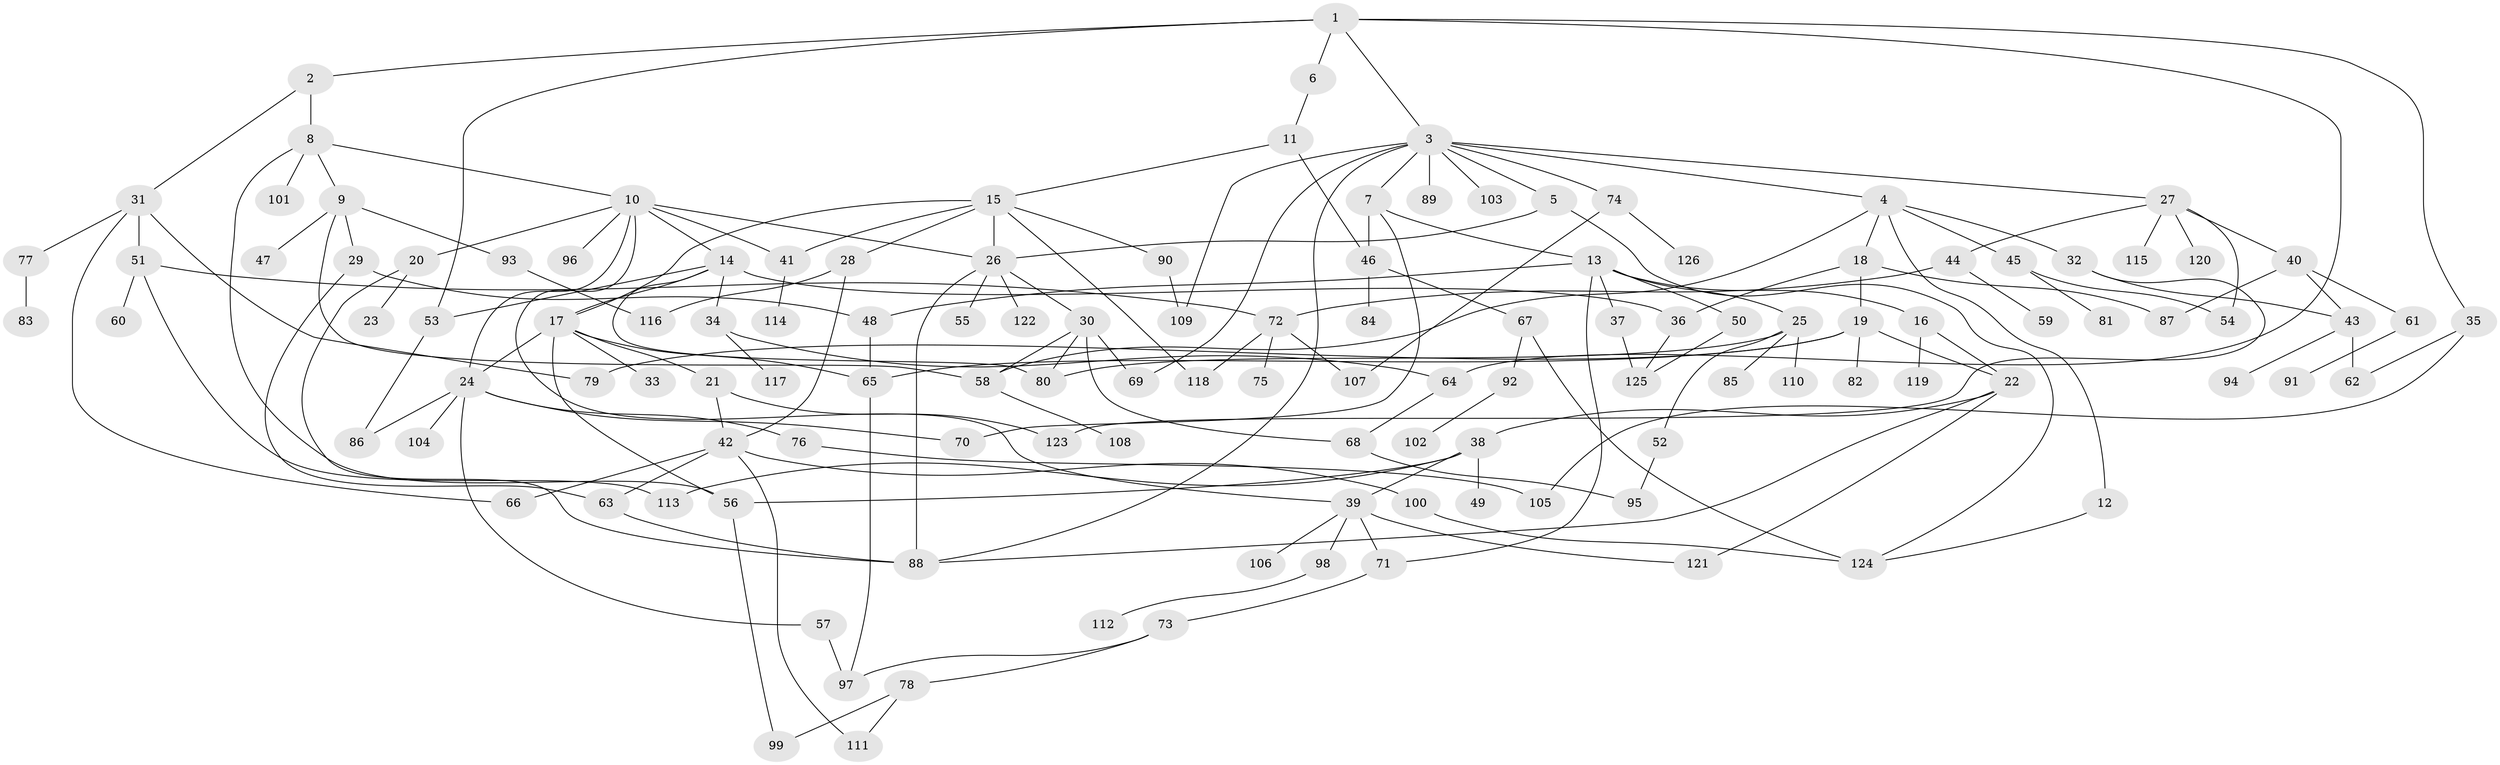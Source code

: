 // Generated by graph-tools (version 1.1) at 2025/34/03/09/25 02:34:19]
// undirected, 126 vertices, 181 edges
graph export_dot {
graph [start="1"]
  node [color=gray90,style=filled];
  1;
  2;
  3;
  4;
  5;
  6;
  7;
  8;
  9;
  10;
  11;
  12;
  13;
  14;
  15;
  16;
  17;
  18;
  19;
  20;
  21;
  22;
  23;
  24;
  25;
  26;
  27;
  28;
  29;
  30;
  31;
  32;
  33;
  34;
  35;
  36;
  37;
  38;
  39;
  40;
  41;
  42;
  43;
  44;
  45;
  46;
  47;
  48;
  49;
  50;
  51;
  52;
  53;
  54;
  55;
  56;
  57;
  58;
  59;
  60;
  61;
  62;
  63;
  64;
  65;
  66;
  67;
  68;
  69;
  70;
  71;
  72;
  73;
  74;
  75;
  76;
  77;
  78;
  79;
  80;
  81;
  82;
  83;
  84;
  85;
  86;
  87;
  88;
  89;
  90;
  91;
  92;
  93;
  94;
  95;
  96;
  97;
  98;
  99;
  100;
  101;
  102;
  103;
  104;
  105;
  106;
  107;
  108;
  109;
  110;
  111;
  112;
  113;
  114;
  115;
  116;
  117;
  118;
  119;
  120;
  121;
  122;
  123;
  124;
  125;
  126;
  1 -- 2;
  1 -- 3;
  1 -- 6;
  1 -- 35;
  1 -- 64;
  1 -- 53;
  2 -- 8;
  2 -- 31;
  3 -- 4;
  3 -- 5;
  3 -- 7;
  3 -- 27;
  3 -- 69;
  3 -- 74;
  3 -- 89;
  3 -- 103;
  3 -- 109;
  3 -- 88;
  4 -- 12;
  4 -- 18;
  4 -- 32;
  4 -- 45;
  4 -- 58;
  5 -- 26;
  5 -- 124;
  6 -- 11;
  7 -- 13;
  7 -- 46;
  7 -- 70;
  8 -- 9;
  8 -- 10;
  8 -- 101;
  8 -- 56;
  9 -- 29;
  9 -- 47;
  9 -- 93;
  9 -- 58;
  10 -- 14;
  10 -- 20;
  10 -- 26;
  10 -- 41;
  10 -- 96;
  10 -- 24;
  10 -- 39;
  11 -- 15;
  11 -- 46;
  12 -- 124;
  13 -- 16;
  13 -- 25;
  13 -- 37;
  13 -- 48;
  13 -- 50;
  13 -- 71;
  14 -- 34;
  14 -- 53;
  14 -- 80;
  14 -- 17;
  14 -- 36;
  15 -- 17;
  15 -- 28;
  15 -- 90;
  15 -- 118;
  15 -- 26;
  15 -- 41;
  16 -- 22;
  16 -- 119;
  17 -- 21;
  17 -- 24;
  17 -- 33;
  17 -- 56;
  17 -- 65;
  18 -- 19;
  18 -- 36;
  18 -- 87;
  19 -- 79;
  19 -- 82;
  19 -- 22;
  19 -- 65;
  20 -- 23;
  20 -- 88;
  21 -- 42;
  21 -- 123;
  22 -- 38;
  22 -- 121;
  22 -- 88;
  24 -- 57;
  24 -- 70;
  24 -- 76;
  24 -- 104;
  24 -- 86;
  25 -- 52;
  25 -- 85;
  25 -- 110;
  25 -- 80;
  26 -- 30;
  26 -- 55;
  26 -- 122;
  26 -- 88;
  27 -- 40;
  27 -- 44;
  27 -- 115;
  27 -- 120;
  27 -- 54;
  28 -- 42;
  28 -- 116;
  29 -- 48;
  29 -- 63;
  30 -- 58;
  30 -- 80;
  30 -- 68;
  30 -- 69;
  31 -- 51;
  31 -- 77;
  31 -- 66;
  31 -- 79;
  32 -- 123;
  32 -- 43;
  34 -- 117;
  34 -- 64;
  35 -- 62;
  35 -- 105;
  36 -- 125;
  37 -- 125;
  38 -- 39;
  38 -- 49;
  38 -- 113;
  38 -- 56;
  39 -- 98;
  39 -- 106;
  39 -- 71;
  39 -- 121;
  40 -- 43;
  40 -- 61;
  40 -- 87;
  41 -- 114;
  42 -- 63;
  42 -- 66;
  42 -- 100;
  42 -- 111;
  43 -- 94;
  43 -- 62;
  44 -- 59;
  44 -- 72;
  45 -- 54;
  45 -- 81;
  46 -- 67;
  46 -- 84;
  48 -- 65;
  50 -- 125;
  51 -- 60;
  51 -- 72;
  51 -- 113;
  52 -- 95;
  53 -- 86;
  56 -- 99;
  57 -- 97;
  58 -- 108;
  61 -- 91;
  63 -- 88;
  64 -- 68;
  65 -- 97;
  67 -- 92;
  67 -- 124;
  68 -- 95;
  71 -- 73;
  72 -- 75;
  72 -- 107;
  72 -- 118;
  73 -- 78;
  73 -- 97;
  74 -- 126;
  74 -- 107;
  76 -- 105;
  77 -- 83;
  78 -- 99;
  78 -- 111;
  90 -- 109;
  92 -- 102;
  93 -- 116;
  98 -- 112;
  100 -- 124;
}
